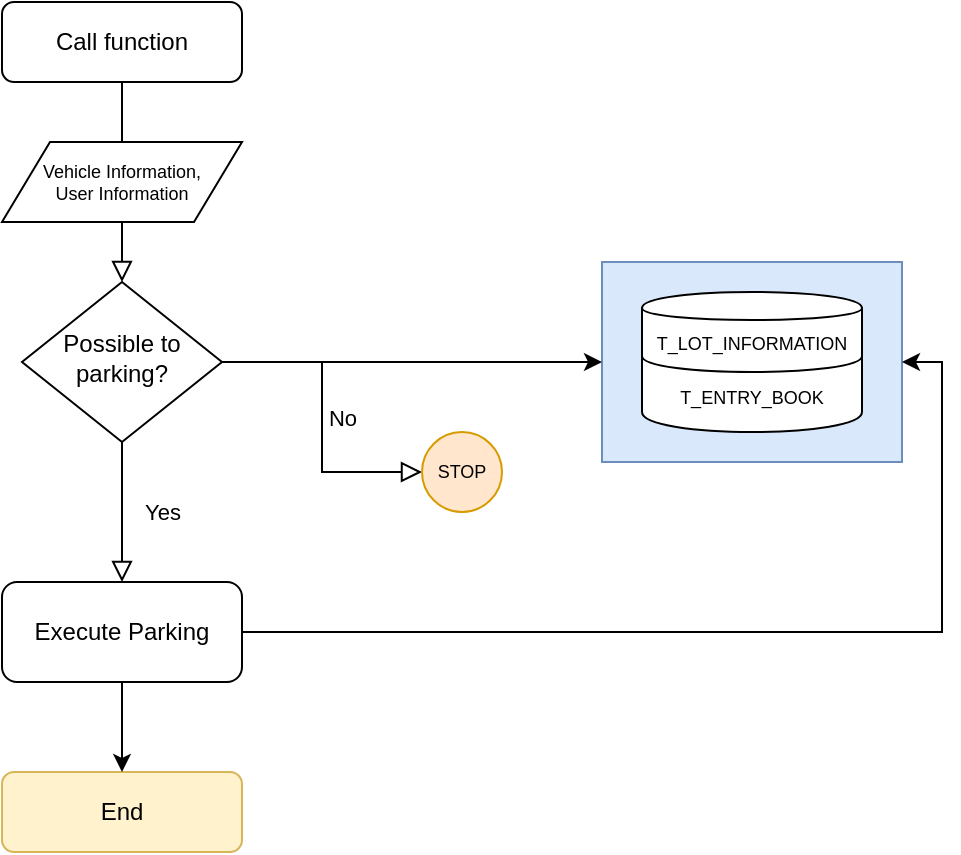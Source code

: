 <mxfile version="13.0.6" type="device"><diagram id="C5RBs43oDa-KdzZeNtuy" name="Page-1"><mxGraphModel dx="942" dy="582" grid="1" gridSize="10" guides="1" tooltips="1" connect="1" arrows="1" fold="1" page="1" pageScale="1" pageWidth="827" pageHeight="1169" background="none" math="0" shadow="0"><root><mxCell id="WIyWlLk6GJQsqaUBKTNV-0"/><mxCell id="WIyWlLk6GJQsqaUBKTNV-1" parent="WIyWlLk6GJQsqaUBKTNV-0"/><mxCell id="fdCpZ1pWkz0-kFU7bTp5-7" value="" style="rounded=0;whiteSpace=wrap;html=1;fontSize=9;fillColor=#dae8fc;strokeColor=#6c8ebf;" vertex="1" parent="WIyWlLk6GJQsqaUBKTNV-1"><mxGeometry x="460" y="160" width="150" height="100" as="geometry"/></mxCell><mxCell id="WIyWlLk6GJQsqaUBKTNV-2" value="" style="rounded=0;html=1;jettySize=auto;orthogonalLoop=1;fontSize=11;endArrow=block;endFill=0;endSize=8;strokeWidth=1;shadow=0;labelBackgroundColor=none;edgeStyle=orthogonalEdgeStyle;" parent="WIyWlLk6GJQsqaUBKTNV-1" source="WIyWlLk6GJQsqaUBKTNV-3" target="WIyWlLk6GJQsqaUBKTNV-6" edge="1"><mxGeometry relative="1" as="geometry"/></mxCell><mxCell id="WIyWlLk6GJQsqaUBKTNV-3" value="Call function" style="rounded=1;whiteSpace=wrap;html=1;fontSize=12;glass=0;strokeWidth=1;shadow=0;" parent="WIyWlLk6GJQsqaUBKTNV-1" vertex="1"><mxGeometry x="160" y="30" width="120" height="40" as="geometry"/></mxCell><mxCell id="WIyWlLk6GJQsqaUBKTNV-4" value="Yes" style="rounded=0;html=1;jettySize=auto;orthogonalLoop=1;fontSize=11;endArrow=block;endFill=0;endSize=8;strokeWidth=1;shadow=0;labelBackgroundColor=none;edgeStyle=orthogonalEdgeStyle;entryX=0.5;entryY=0;entryDx=0;entryDy=0;" parent="WIyWlLk6GJQsqaUBKTNV-1" source="WIyWlLk6GJQsqaUBKTNV-6" target="fdCpZ1pWkz0-kFU7bTp5-20" edge="1"><mxGeometry y="20" relative="1" as="geometry"><mxPoint as="offset"/><mxPoint x="220" y="290" as="targetPoint"/></mxGeometry></mxCell><mxCell id="WIyWlLk6GJQsqaUBKTNV-5" value="No" style="edgeStyle=orthogonalEdgeStyle;rounded=0;html=1;jettySize=auto;orthogonalLoop=1;fontSize=11;endArrow=block;endFill=0;endSize=8;strokeWidth=1;shadow=0;labelBackgroundColor=none;entryX=0;entryY=0.5;entryDx=0;entryDy=0;" parent="WIyWlLk6GJQsqaUBKTNV-1" source="WIyWlLk6GJQsqaUBKTNV-6" target="fdCpZ1pWkz0-kFU7bTp5-12" edge="1"><mxGeometry y="10" relative="1" as="geometry"><mxPoint as="offset"/><mxPoint x="320" y="260" as="targetPoint"/></mxGeometry></mxCell><mxCell id="fdCpZ1pWkz0-kFU7bTp5-8" style="edgeStyle=orthogonalEdgeStyle;rounded=0;orthogonalLoop=1;jettySize=auto;html=1;exitX=1;exitY=0.5;exitDx=0;exitDy=0;entryX=0;entryY=0.5;entryDx=0;entryDy=0;fontSize=9;" edge="1" parent="WIyWlLk6GJQsqaUBKTNV-1" source="WIyWlLk6GJQsqaUBKTNV-6" target="fdCpZ1pWkz0-kFU7bTp5-7"><mxGeometry relative="1" as="geometry"/></mxCell><mxCell id="WIyWlLk6GJQsqaUBKTNV-6" value="Possible to parking?" style="rhombus;whiteSpace=wrap;html=1;shadow=0;fontFamily=Helvetica;fontSize=12;align=center;strokeWidth=1;spacing=6;spacingTop=-4;" parent="WIyWlLk6GJQsqaUBKTNV-1" vertex="1"><mxGeometry x="170" y="170" width="100" height="80" as="geometry"/></mxCell><mxCell id="WIyWlLk6GJQsqaUBKTNV-11" value="End" style="rounded=1;whiteSpace=wrap;html=1;fontSize=12;glass=0;strokeWidth=1;shadow=0;fillColor=#fff2cc;strokeColor=#d6b656;" parent="WIyWlLk6GJQsqaUBKTNV-1" vertex="1"><mxGeometry x="160" y="415" width="120" height="40" as="geometry"/></mxCell><mxCell id="fdCpZ1pWkz0-kFU7bTp5-0" value="T_ENTRY_BOOK" style="shape=cylinder;whiteSpace=wrap;html=1;boundedLbl=1;backgroundOutline=1;fontSize=9;" vertex="1" parent="WIyWlLk6GJQsqaUBKTNV-1"><mxGeometry x="480" y="195" width="110" height="50" as="geometry"/></mxCell><mxCell id="fdCpZ1pWkz0-kFU7bTp5-1" value="T_LOT_INFORMATION" style="shape=cylinder;whiteSpace=wrap;html=1;boundedLbl=1;backgroundOutline=1;fontSize=9;" vertex="1" parent="WIyWlLk6GJQsqaUBKTNV-1"><mxGeometry x="480" y="175" width="110" height="40" as="geometry"/></mxCell><mxCell id="fdCpZ1pWkz0-kFU7bTp5-11" value="Vehicle Information,&lt;br&gt;User Information" style="shape=parallelogram;perimeter=parallelogramPerimeter;whiteSpace=wrap;html=1;fontSize=9;" vertex="1" parent="WIyWlLk6GJQsqaUBKTNV-1"><mxGeometry x="160" y="100" width="120" height="40" as="geometry"/></mxCell><mxCell id="fdCpZ1pWkz0-kFU7bTp5-12" value="STOP" style="ellipse;whiteSpace=wrap;html=1;aspect=fixed;fontSize=9;fillColor=#ffe6cc;strokeColor=#d79b00;" vertex="1" parent="WIyWlLk6GJQsqaUBKTNV-1"><mxGeometry x="370" y="245" width="40" height="40" as="geometry"/></mxCell><mxCell id="fdCpZ1pWkz0-kFU7bTp5-21" style="edgeStyle=orthogonalEdgeStyle;rounded=0;orthogonalLoop=1;jettySize=auto;html=1;exitX=1;exitY=0.5;exitDx=0;exitDy=0;entryX=1;entryY=0.5;entryDx=0;entryDy=0;fontSize=12;" edge="1" parent="WIyWlLk6GJQsqaUBKTNV-1" source="fdCpZ1pWkz0-kFU7bTp5-20" target="fdCpZ1pWkz0-kFU7bTp5-7"><mxGeometry relative="1" as="geometry"/></mxCell><mxCell id="fdCpZ1pWkz0-kFU7bTp5-23" style="edgeStyle=orthogonalEdgeStyle;rounded=0;orthogonalLoop=1;jettySize=auto;html=1;exitX=0.5;exitY=1;exitDx=0;exitDy=0;entryX=0.5;entryY=0;entryDx=0;entryDy=0;fontSize=12;" edge="1" parent="WIyWlLk6GJQsqaUBKTNV-1" source="fdCpZ1pWkz0-kFU7bTp5-20" target="WIyWlLk6GJQsqaUBKTNV-11"><mxGeometry relative="1" as="geometry"/></mxCell><mxCell id="fdCpZ1pWkz0-kFU7bTp5-20" value="Execute Parking" style="rounded=1;whiteSpace=wrap;html=1;fontSize=12;" vertex="1" parent="WIyWlLk6GJQsqaUBKTNV-1"><mxGeometry x="160" y="320" width="120" height="50" as="geometry"/></mxCell></root></mxGraphModel></diagram></mxfile>